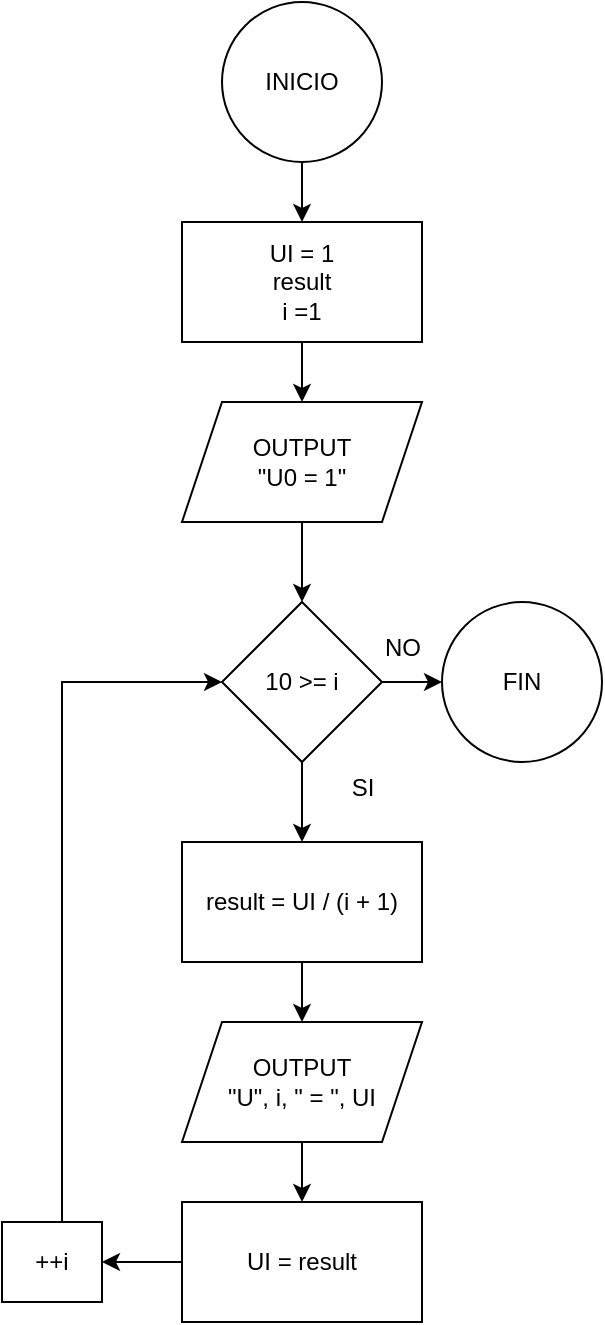 <mxfile version="24.3.1" type="google">
  <diagram name="Página-1" id="fM1ajchmwLF06lRkl0Bb">
    <mxGraphModel grid="1" page="1" gridSize="10" guides="1" tooltips="1" connect="1" arrows="1" fold="1" pageScale="1" pageWidth="827" pageHeight="1169" math="0" shadow="0">
      <root>
        <mxCell id="0" />
        <mxCell id="1" parent="0" />
        <mxCell id="GOJ_2FHO8yx_FiYxwXFI-3" value="" style="edgeStyle=orthogonalEdgeStyle;rounded=0;orthogonalLoop=1;jettySize=auto;html=1;" edge="1" parent="1" source="GOJ_2FHO8yx_FiYxwXFI-1" target="GOJ_2FHO8yx_FiYxwXFI-2">
          <mxGeometry relative="1" as="geometry" />
        </mxCell>
        <mxCell id="GOJ_2FHO8yx_FiYxwXFI-1" value="INICIO" style="ellipse;whiteSpace=wrap;html=1;" vertex="1" parent="1">
          <mxGeometry x="360" y="30" width="80" height="80" as="geometry" />
        </mxCell>
        <mxCell id="GOJ_2FHO8yx_FiYxwXFI-5" value="" style="edgeStyle=orthogonalEdgeStyle;rounded=0;orthogonalLoop=1;jettySize=auto;html=1;" edge="1" parent="1" source="GOJ_2FHO8yx_FiYxwXFI-2" target="GOJ_2FHO8yx_FiYxwXFI-4">
          <mxGeometry relative="1" as="geometry" />
        </mxCell>
        <mxCell id="GOJ_2FHO8yx_FiYxwXFI-2" value="UI = 1&lt;div&gt;result&lt;/div&gt;&lt;div&gt;i =1&lt;/div&gt;" style="whiteSpace=wrap;html=1;" vertex="1" parent="1">
          <mxGeometry x="340" y="140" width="120" height="60" as="geometry" />
        </mxCell>
        <mxCell id="GOJ_2FHO8yx_FiYxwXFI-7" value="" style="edgeStyle=orthogonalEdgeStyle;rounded=0;orthogonalLoop=1;jettySize=auto;html=1;" edge="1" parent="1" source="GOJ_2FHO8yx_FiYxwXFI-4" target="GOJ_2FHO8yx_FiYxwXFI-6">
          <mxGeometry relative="1" as="geometry" />
        </mxCell>
        <mxCell id="GOJ_2FHO8yx_FiYxwXFI-4" value="OUTPUT&lt;div&gt;&quot;U0 = 1&quot;&lt;/div&gt;" style="shape=parallelogram;perimeter=parallelogramPerimeter;whiteSpace=wrap;html=1;fixedSize=1;" vertex="1" parent="1">
          <mxGeometry x="340" y="230" width="120" height="60" as="geometry" />
        </mxCell>
        <mxCell id="GOJ_2FHO8yx_FiYxwXFI-11" value="" style="edgeStyle=orthogonalEdgeStyle;rounded=0;orthogonalLoop=1;jettySize=auto;html=1;" edge="1" parent="1" source="GOJ_2FHO8yx_FiYxwXFI-6" target="GOJ_2FHO8yx_FiYxwXFI-10">
          <mxGeometry relative="1" as="geometry" />
        </mxCell>
        <mxCell id="GOJ_2FHO8yx_FiYxwXFI-15" value="" style="edgeStyle=orthogonalEdgeStyle;rounded=0;orthogonalLoop=1;jettySize=auto;html=1;" edge="1" parent="1" source="GOJ_2FHO8yx_FiYxwXFI-6" target="GOJ_2FHO8yx_FiYxwXFI-14">
          <mxGeometry relative="1" as="geometry" />
        </mxCell>
        <mxCell id="GOJ_2FHO8yx_FiYxwXFI-6" value="10 &amp;gt;= i" style="rhombus;whiteSpace=wrap;html=1;" vertex="1" parent="1">
          <mxGeometry x="360" y="330" width="80" height="80" as="geometry" />
        </mxCell>
        <mxCell id="GOJ_2FHO8yx_FiYxwXFI-8" value="NO" style="text;html=1;align=center;verticalAlign=middle;resizable=0;points=[];autosize=1;strokeColor=none;fillColor=none;" vertex="1" parent="1">
          <mxGeometry x="430" y="338" width="40" height="30" as="geometry" />
        </mxCell>
        <mxCell id="GOJ_2FHO8yx_FiYxwXFI-9" value="SI" style="text;html=1;align=center;verticalAlign=middle;resizable=0;points=[];autosize=1;strokeColor=none;fillColor=none;" vertex="1" parent="1">
          <mxGeometry x="415" y="408" width="30" height="30" as="geometry" />
        </mxCell>
        <mxCell id="GOJ_2FHO8yx_FiYxwXFI-13" value="" style="edgeStyle=orthogonalEdgeStyle;rounded=0;orthogonalLoop=1;jettySize=auto;html=1;" edge="1" parent="1" source="GOJ_2FHO8yx_FiYxwXFI-10" target="GOJ_2FHO8yx_FiYxwXFI-12">
          <mxGeometry relative="1" as="geometry" />
        </mxCell>
        <mxCell id="GOJ_2FHO8yx_FiYxwXFI-10" value="result = UI / (i + 1)" style="whiteSpace=wrap;html=1;" vertex="1" parent="1">
          <mxGeometry x="340" y="450" width="120" height="60" as="geometry" />
        </mxCell>
        <mxCell id="GOJ_2FHO8yx_FiYxwXFI-17" value="" style="edgeStyle=orthogonalEdgeStyle;rounded=0;orthogonalLoop=1;jettySize=auto;html=1;" edge="1" parent="1" source="GOJ_2FHO8yx_FiYxwXFI-12" target="GOJ_2FHO8yx_FiYxwXFI-16">
          <mxGeometry relative="1" as="geometry" />
        </mxCell>
        <mxCell id="GOJ_2FHO8yx_FiYxwXFI-12" value="OUTPUT&lt;div&gt;&quot;U&quot;, i, &quot; = &quot;, UI&lt;/div&gt;" style="shape=parallelogram;perimeter=parallelogramPerimeter;whiteSpace=wrap;html=1;fixedSize=1;" vertex="1" parent="1">
          <mxGeometry x="340" y="540" width="120" height="60" as="geometry" />
        </mxCell>
        <mxCell id="GOJ_2FHO8yx_FiYxwXFI-14" value="FIN" style="ellipse;whiteSpace=wrap;html=1;" vertex="1" parent="1">
          <mxGeometry x="470" y="330" width="80" height="80" as="geometry" />
        </mxCell>
        <mxCell id="GOJ_2FHO8yx_FiYxwXFI-21" value="" style="edgeStyle=orthogonalEdgeStyle;rounded=0;orthogonalLoop=1;jettySize=auto;html=1;" edge="1" parent="1" source="GOJ_2FHO8yx_FiYxwXFI-16" target="GOJ_2FHO8yx_FiYxwXFI-20">
          <mxGeometry relative="1" as="geometry" />
        </mxCell>
        <mxCell id="GOJ_2FHO8yx_FiYxwXFI-16" value="UI = result" style="whiteSpace=wrap;html=1;" vertex="1" parent="1">
          <mxGeometry x="340" y="630" width="120" height="60" as="geometry" />
        </mxCell>
        <mxCell id="GOJ_2FHO8yx_FiYxwXFI-22" style="edgeStyle=orthogonalEdgeStyle;rounded=0;orthogonalLoop=1;jettySize=auto;html=1;entryX=0;entryY=0.5;entryDx=0;entryDy=0;" edge="1" parent="1" source="GOJ_2FHO8yx_FiYxwXFI-20" target="GOJ_2FHO8yx_FiYxwXFI-6">
          <mxGeometry relative="1" as="geometry">
            <Array as="points">
              <mxPoint x="280" y="370" />
            </Array>
          </mxGeometry>
        </mxCell>
        <mxCell id="GOJ_2FHO8yx_FiYxwXFI-20" value="++i" style="whiteSpace=wrap;html=1;" vertex="1" parent="1">
          <mxGeometry x="250" y="640" width="50" height="40" as="geometry" />
        </mxCell>
      </root>
    </mxGraphModel>
  </diagram>
</mxfile>
